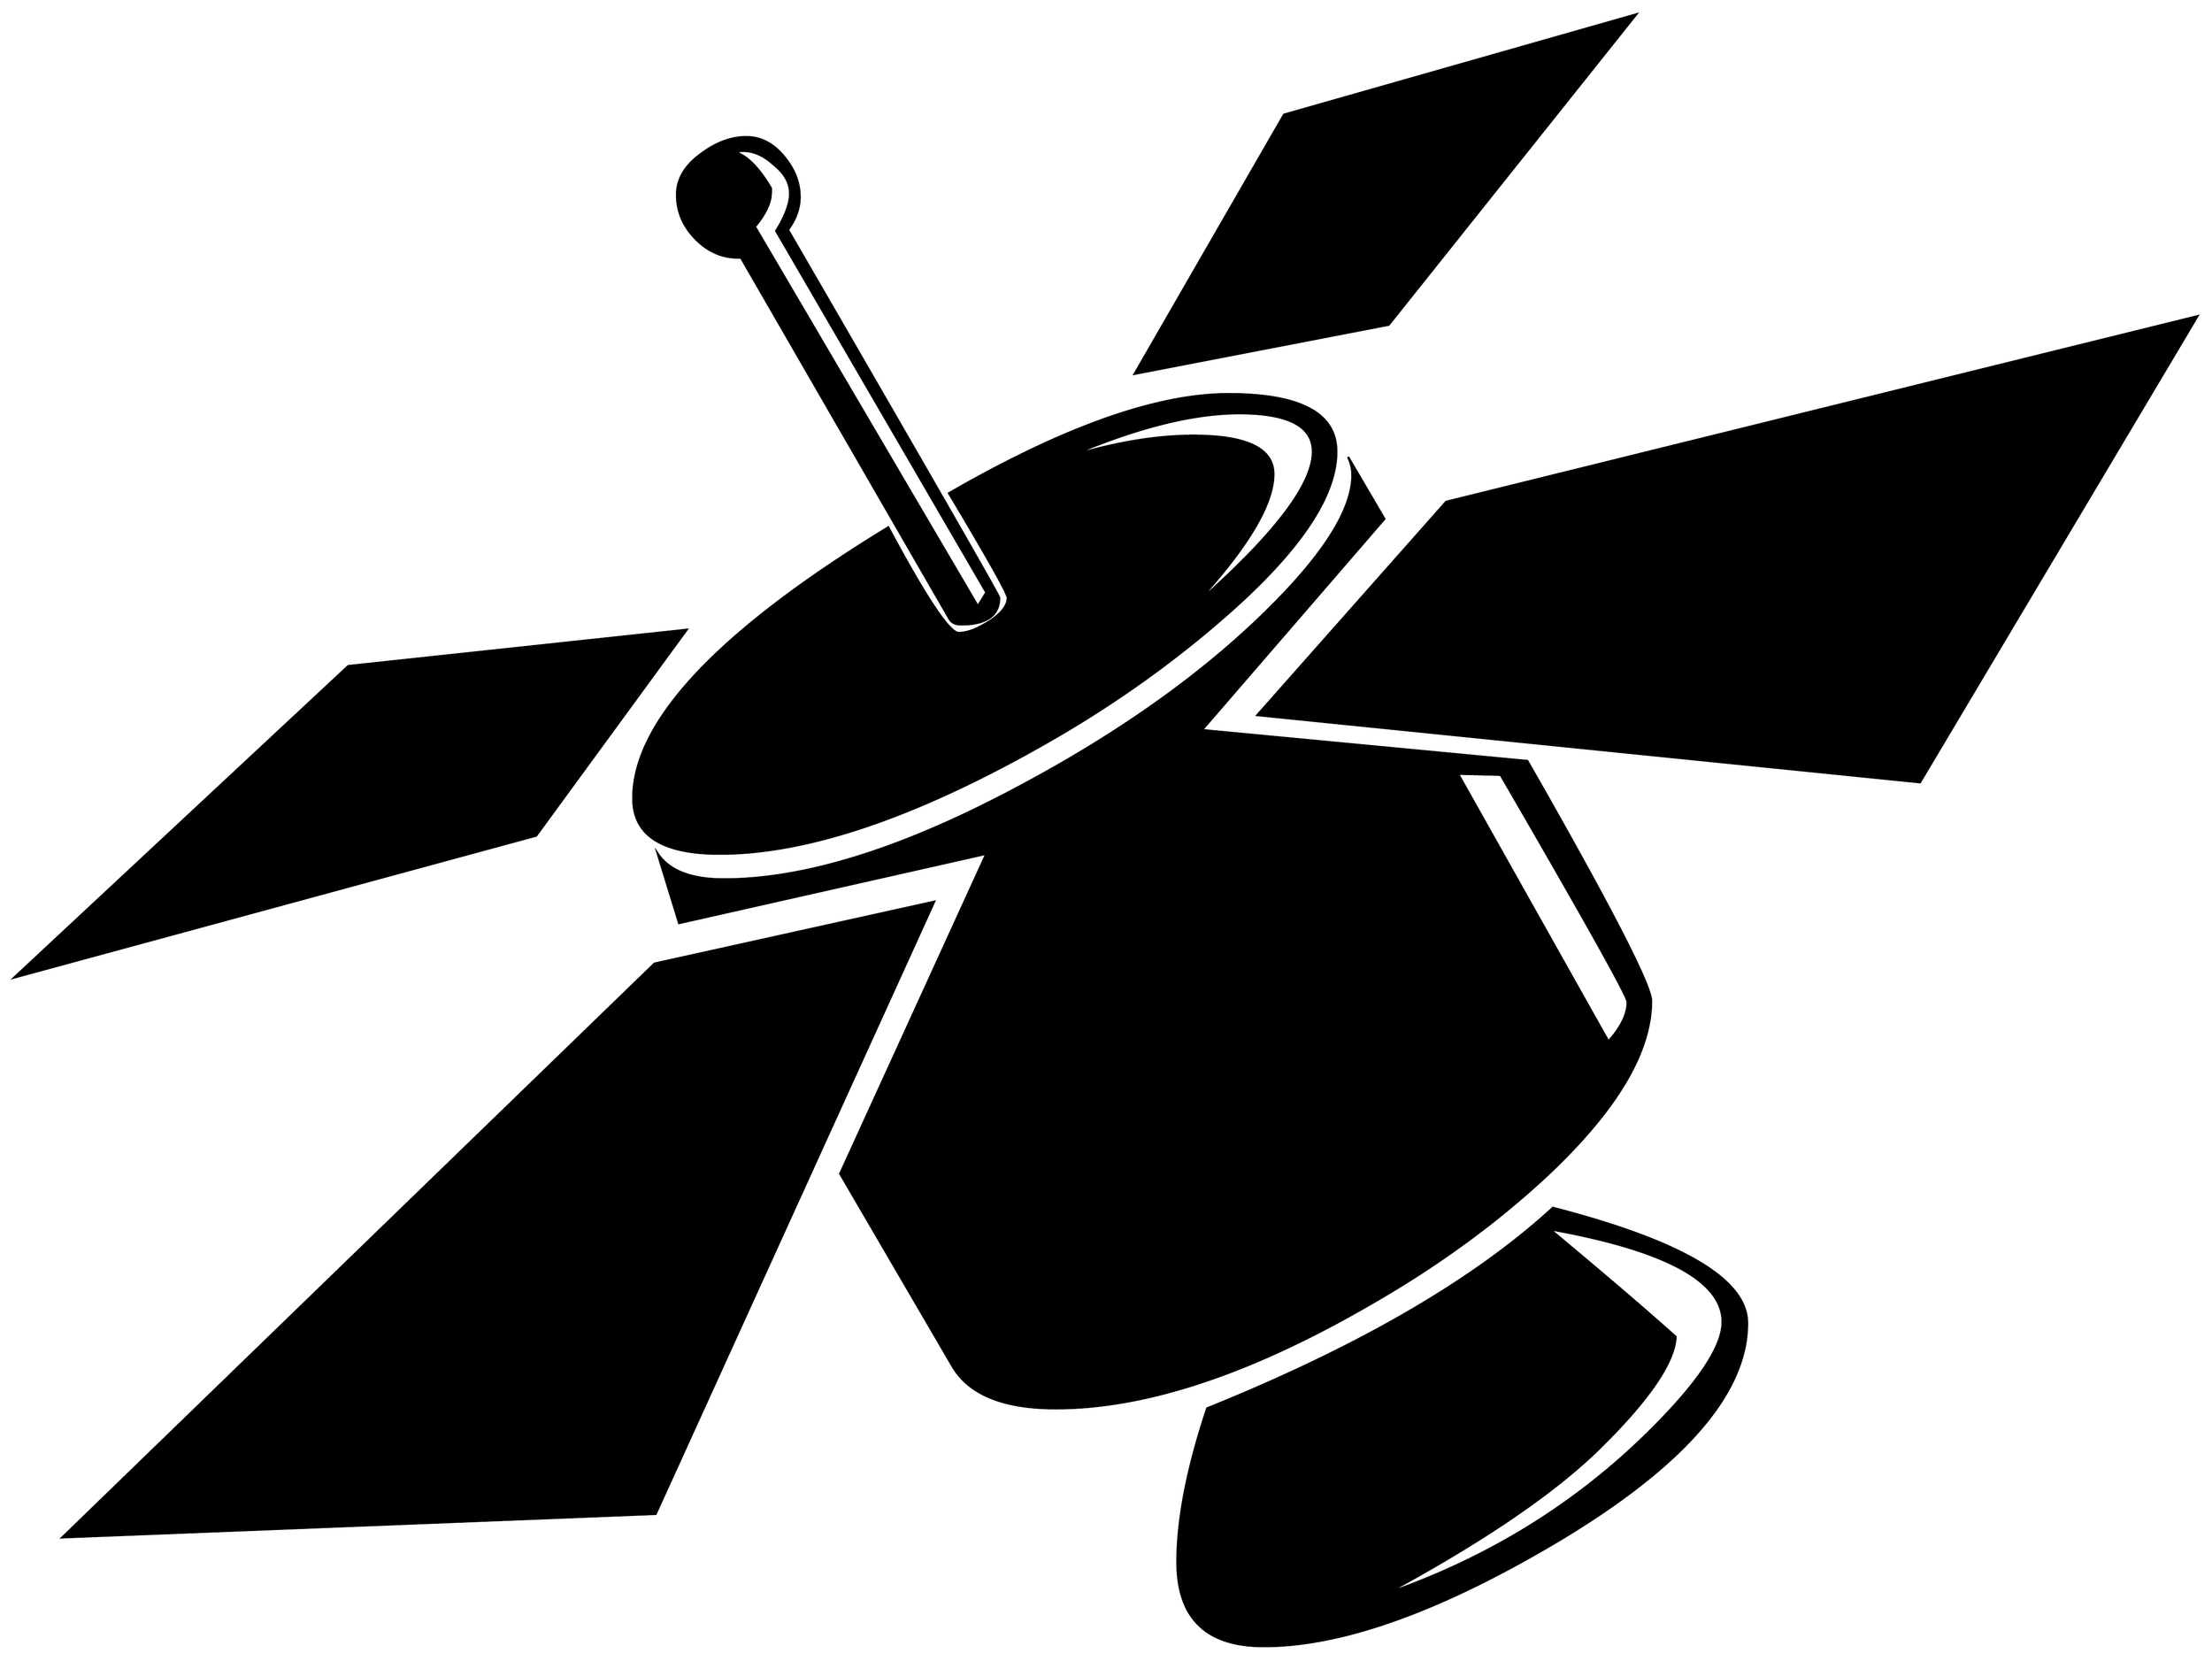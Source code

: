 


\begin{tikzpicture}[y=0.80pt, x=0.80pt, yscale=-1.0, xscale=1.0, inner sep=0pt, outer sep=0pt]
\begin{scope}[shift={(100.0,1731.0)},nonzero rule]
  \path[draw=.,fill=.,line width=1.600pt] (1521.0,-1372.0) --
    (1289.0,-1081.0) -- (1051.0,-1035.0) -- (1191.0,-1278.0) --
    (1521.0,-1372.0) -- cycle(2047.0,-1089.0) -- (1787.0,-652.0)
    -- (1166.0,-715.0) -- (1343.0,-915.0) -- (2047.0,-1089.0) --
    cycle(924.0,-825.0) .. controls (924.0,-808.333) and
    (912.0,-800.0) .. (888.0,-800.0) .. controls (882.667,-800.0)
    and (879.0,-802.0) .. (877.0,-806.0) -- (682.0,-1144.0) ..
    controls (666.0,-1143.333) and (652.0,-1149.0) ..
    (640.0,-1161.0) .. controls (628.0,-1173.0) and
    (622.0,-1187.0) .. (622.0,-1203.0) .. controls
    (622.0,-1217.0) and (629.0,-1229.333) .. (643.0,-1240.0) ..
    controls (657.667,-1251.333) and (672.333,-1257.0) ..
    (687.0,-1257.0) .. controls (700.333,-1257.0) and
    (712.0,-1251.0) .. (722.0,-1239.0) .. controls
    (732.0,-1227.0) and (737.0,-1214.333) .. (737.0,-1201.0) ..
    controls (737.0,-1190.333) and (733.333,-1180.0) ..
    (726.0,-1170.0) .. controls (858.0,-942.0) and
    (924.0,-827.0) .. (924.0,-825.0) -- cycle(1240.0,-962.0) ..
    controls (1240.0,-920.0) and (1205.333,-868.667) ..
    (1136.0,-808.0) .. controls (1087.333,-765.333) and
    (1033.667,-727.0) .. (975.0,-693.0) .. controls (850.333,-621.0)
    and (746.0,-585.0) .. (662.0,-585.0) .. controls
    (608.0,-585.0) and (581.0,-602.333) .. (581.0,-637.0) ..
    controls (581.0,-709.0) and (660.667,-793.667) .. (820.0,-891.0)
    .. controls (855.333,-825.0) and (877.333,-792.0) ..
    (886.0,-792.0) .. controls (894.0,-792.0) and (903.667,-795.667)
    .. (915.0,-803.0) .. controls (926.333,-810.333) and
    (932.0,-817.667) .. (932.0,-825.0) .. controls (932.0,-829.0)
    and (913.667,-861.667) .. (877.0,-923.0) .. controls
    (984.333,-985.0) and (1071.667,-1016.0) .. (1139.0,-1016.0) ..
    controls (1206.333,-1016.0) and (1240.0,-998.0) ..
    (1240.0,-962.0) -- cycle(1535.0,-447.0) .. controls
    (1535.0,-399.0) and (1502.333,-344.333) .. (1437.0,-283.0) ..
    controls (1389.667,-239.0) and (1335.333,-199.333) ..
    (1274.0,-164.0) .. controls (1160.667,-98.0) and
    (1061.667,-65.0) .. (977.0,-65.0) .. controls (927.667,-65.0)
    and (895.333,-78.333) .. (880.0,-105.0) -- (775.0,-285.0) --
    (912.0,-585.0) -- (624.0,-520.0) -- (604.0,-585.0) ..
    controls (614.667,-569.0) and (635.333,-561.0) .. (666.0,-561.0)
    .. controls (742.0,-561.0) and (833.667,-589.667) ..
    (941.0,-647.0) .. controls (1037.667,-698.333) and
    (1117.0,-755.0) .. (1179.0,-817.0) .. controls
    (1229.667,-867.667) and (1255.0,-908.667) .. (1255.0,-940.0) ..
    controls (1255.0,-946.0) and (1253.667,-951.667) ..
    (1251.0,-957.0) -- (1285.0,-899.0) -- (1114.0,-701.0) --
    (1419.0,-672.0) .. controls (1496.333,-536.667) and
    (1535.0,-461.667) .. (1535.0,-447.0) -- cycle(1625.0,-145.0)
    .. controls (1625.0,-79.0) and (1565.0,-10.333) ..
    (1445.0,61.0) .. controls (1335.667,125.667) and (1244.667,158.0)
    .. (1172.0,158.0) .. controls (1118.0,158.0) and
    (1091.0,131.667) .. (1091.0,79.0) .. controls (1091.0,39.0)
    and (1100.333,-9.0) .. (1119.0,-65.0) .. controls
    (1261.0,-122.333) and (1369.0,-185.0) .. (1443.0,-253.0) ..
    controls (1564.333,-221.667) and (1625.0,-185.667) ..
    (1625.0,-145.0) -- cycle(631.0,-795.0) -- (490.0,-602.0) --
    (1.0,-469.0) -- (314.0,-761.0) -- (631.0,-795.0) --
    cycle(863.0,-540.0) -- (602.0,34.0) -- (46.0,56.0) --
    (601.0,-482.0) -- (863.0,-540.0) -- cycle(1218.0,-962.0) ..
    controls (1218.0,-986.0) and (1195.0,-998.0) ..
    (1149.0,-998.0) .. controls (1105.0,-998.0) and
    (1051.333,-984.333) .. (988.0,-957.0) .. controls
    (1031.333,-970.333) and (1070.667,-977.0) .. (1106.0,-977.0) ..
    controls (1156.0,-977.0) and (1181.0,-965.0) ..
    (1181.0,-941.0) .. controls (1181.0,-912.333) and
    (1156.0,-871.0) .. (1106.0,-817.0) .. controls
    (1180.667,-882.333) and (1218.0,-930.667) .. (1218.0,-962.0) --
    cycle(1513.0,-446.0) .. controls (1513.0,-451.333) and
    (1473.333,-522.333) .. (1394.0,-659.0) -- (1354.0,-660.0) --
    (1495.0,-409.0) .. controls (1507.0,-422.333) and
    (1513.0,-434.667) .. (1513.0,-446.0) -- cycle(912.0,-830.0) --
    (715.0,-1169.0) .. controls (723.667,-1183.0) and
    (728.0,-1194.667) .. (728.0,-1204.0) .. controls
    (728.0,-1214.0) and (723.0,-1223.0) .. (713.0,-1231.0) ..
    controls (703.667,-1239.667) and (694.0,-1244.0) ..
    (684.0,-1244.0) .. controls (681.333,-1244.0) and
    (678.667,-1243.667) .. (676.0,-1243.0) .. controls
    (687.333,-1239.667) and (698.667,-1228.333) .. (710.0,-1209.0) --
    (710.0,-1205.0) .. controls (710.0,-1195.667) and
    (705.0,-1185.0) .. (695.0,-1173.0) -- (904.0,-817.0) --
    (912.0,-830.0) -- cycle(1602.0,-146.0) .. controls
    (1602.0,-184.667) and (1548.0,-213.667) .. (1440.0,-233.0) ..
    controls (1492.0,-189.667) and (1531.333,-156.0) ..
    (1558.0,-132.0) .. controls (1556.667,-108.0) and
    (1533.0,-73.333) .. (1487.0,-28.0) .. controls (1444.333,14.0)
    and (1377.333,59.667) .. (1286.0,109.0) .. controls
    (1384.667,75.0) and (1469.333,22.0) .. (1540.0,-50.0) ..
    controls (1581.333,-92.0) and (1602.0,-124.0) ..
    (1602.0,-146.0) -- cycle;
\end{scope}

\end{tikzpicture}

